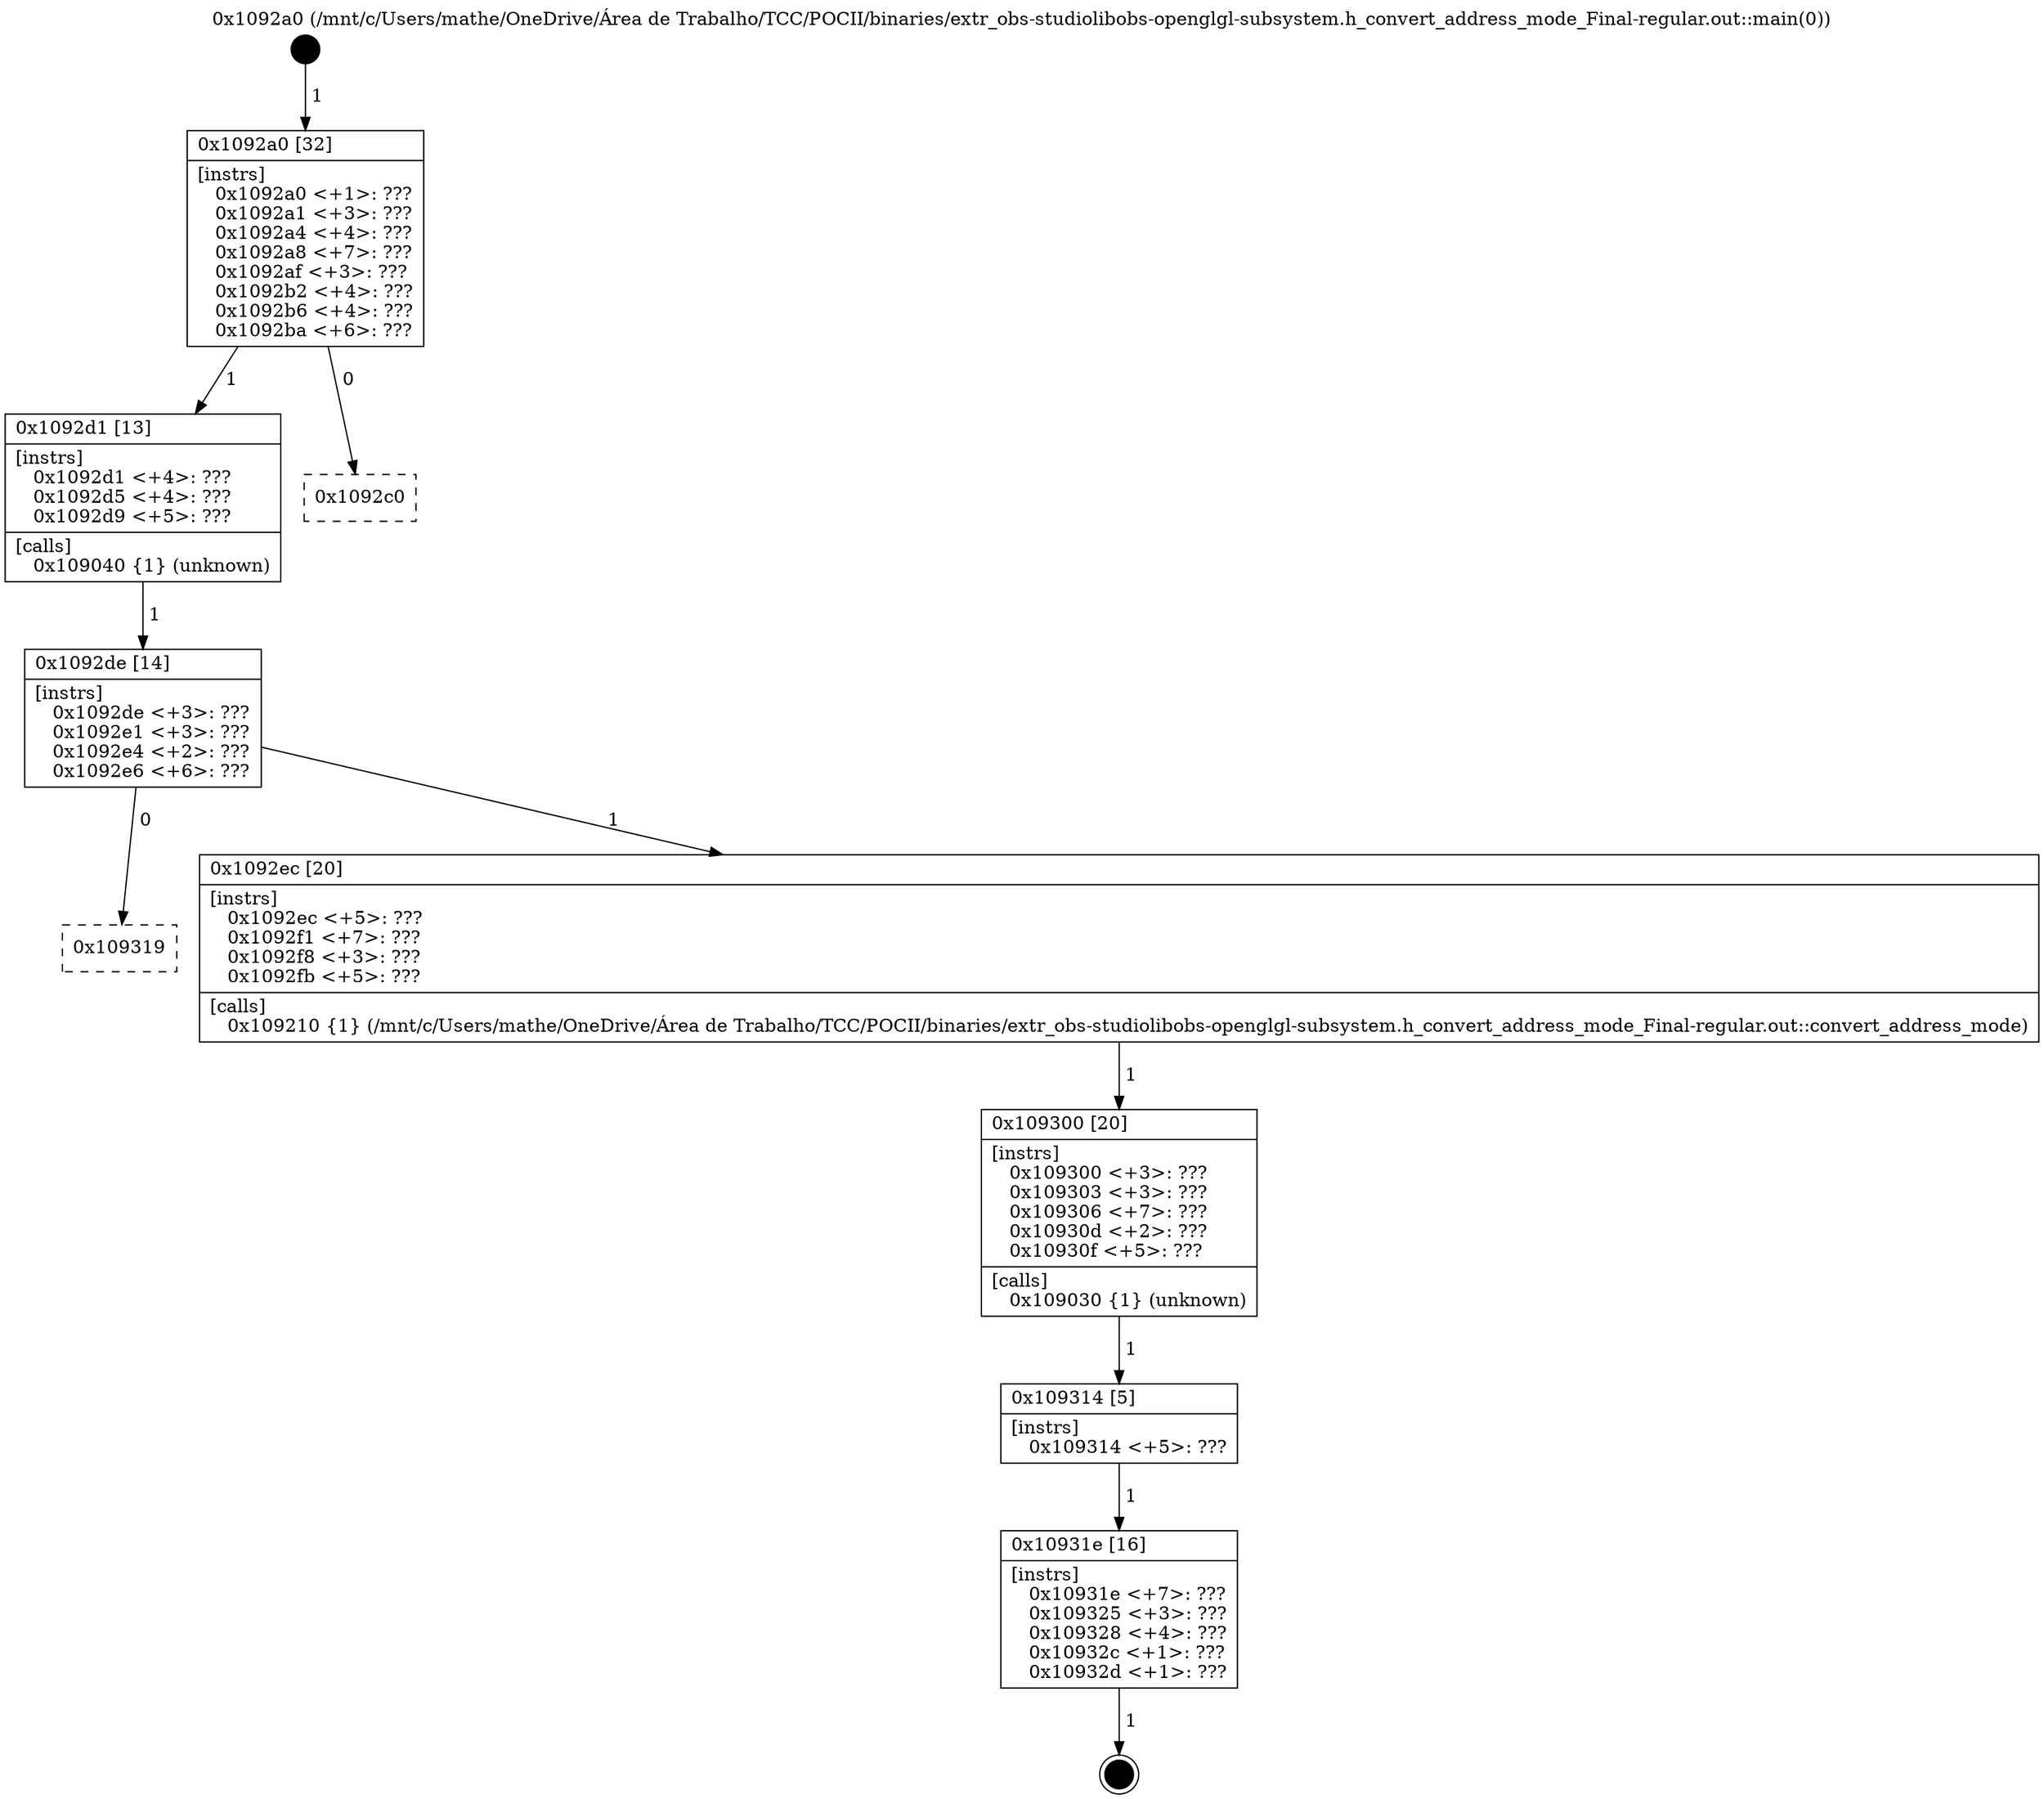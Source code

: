 digraph "0x1092a0" {
  label = "0x1092a0 (/mnt/c/Users/mathe/OneDrive/Área de Trabalho/TCC/POCII/binaries/extr_obs-studiolibobs-openglgl-subsystem.h_convert_address_mode_Final-regular.out::main(0))"
  labelloc = "t"
  node[shape=record]

  Entry [label="",width=0.3,height=0.3,shape=circle,fillcolor=black,style=filled]
  "0x1092a0" [label="{
     0x1092a0 [32]\l
     | [instrs]\l
     &nbsp;&nbsp;0x1092a0 \<+1\>: ???\l
     &nbsp;&nbsp;0x1092a1 \<+3\>: ???\l
     &nbsp;&nbsp;0x1092a4 \<+4\>: ???\l
     &nbsp;&nbsp;0x1092a8 \<+7\>: ???\l
     &nbsp;&nbsp;0x1092af \<+3\>: ???\l
     &nbsp;&nbsp;0x1092b2 \<+4\>: ???\l
     &nbsp;&nbsp;0x1092b6 \<+4\>: ???\l
     &nbsp;&nbsp;0x1092ba \<+6\>: ???\l
  }"]
  "0x1092d1" [label="{
     0x1092d1 [13]\l
     | [instrs]\l
     &nbsp;&nbsp;0x1092d1 \<+4\>: ???\l
     &nbsp;&nbsp;0x1092d5 \<+4\>: ???\l
     &nbsp;&nbsp;0x1092d9 \<+5\>: ???\l
     | [calls]\l
     &nbsp;&nbsp;0x109040 \{1\} (unknown)\l
  }"]
  "0x1092c0" [label="{
     0x1092c0\l
  }", style=dashed]
  "0x1092de" [label="{
     0x1092de [14]\l
     | [instrs]\l
     &nbsp;&nbsp;0x1092de \<+3\>: ???\l
     &nbsp;&nbsp;0x1092e1 \<+3\>: ???\l
     &nbsp;&nbsp;0x1092e4 \<+2\>: ???\l
     &nbsp;&nbsp;0x1092e6 \<+6\>: ???\l
  }"]
  "0x109319" [label="{
     0x109319\l
  }", style=dashed]
  "0x1092ec" [label="{
     0x1092ec [20]\l
     | [instrs]\l
     &nbsp;&nbsp;0x1092ec \<+5\>: ???\l
     &nbsp;&nbsp;0x1092f1 \<+7\>: ???\l
     &nbsp;&nbsp;0x1092f8 \<+3\>: ???\l
     &nbsp;&nbsp;0x1092fb \<+5\>: ???\l
     | [calls]\l
     &nbsp;&nbsp;0x109210 \{1\} (/mnt/c/Users/mathe/OneDrive/Área de Trabalho/TCC/POCII/binaries/extr_obs-studiolibobs-openglgl-subsystem.h_convert_address_mode_Final-regular.out::convert_address_mode)\l
  }"]
  Exit [label="",width=0.3,height=0.3,shape=circle,fillcolor=black,style=filled,peripheries=2]
  "0x109300" [label="{
     0x109300 [20]\l
     | [instrs]\l
     &nbsp;&nbsp;0x109300 \<+3\>: ???\l
     &nbsp;&nbsp;0x109303 \<+3\>: ???\l
     &nbsp;&nbsp;0x109306 \<+7\>: ???\l
     &nbsp;&nbsp;0x10930d \<+2\>: ???\l
     &nbsp;&nbsp;0x10930f \<+5\>: ???\l
     | [calls]\l
     &nbsp;&nbsp;0x109030 \{1\} (unknown)\l
  }"]
  "0x109314" [label="{
     0x109314 [5]\l
     | [instrs]\l
     &nbsp;&nbsp;0x109314 \<+5\>: ???\l
  }"]
  "0x10931e" [label="{
     0x10931e [16]\l
     | [instrs]\l
     &nbsp;&nbsp;0x10931e \<+7\>: ???\l
     &nbsp;&nbsp;0x109325 \<+3\>: ???\l
     &nbsp;&nbsp;0x109328 \<+4\>: ???\l
     &nbsp;&nbsp;0x10932c \<+1\>: ???\l
     &nbsp;&nbsp;0x10932d \<+1\>: ???\l
  }"]
  Entry -> "0x1092a0" [label=" 1"]
  "0x1092a0" -> "0x1092d1" [label=" 1"]
  "0x1092a0" -> "0x1092c0" [label=" 0"]
  "0x1092d1" -> "0x1092de" [label=" 1"]
  "0x1092de" -> "0x109319" [label=" 0"]
  "0x1092de" -> "0x1092ec" [label=" 1"]
  "0x10931e" -> Exit [label=" 1"]
  "0x1092ec" -> "0x109300" [label=" 1"]
  "0x109300" -> "0x109314" [label=" 1"]
  "0x109314" -> "0x10931e" [label=" 1"]
}
